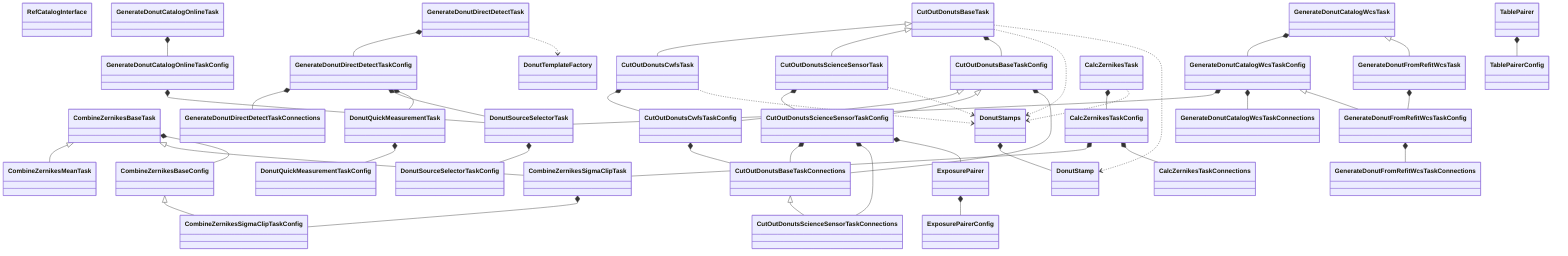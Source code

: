 classDiagram

class RefCatalogInterface
CombineZernikesBaseTask <|-- CombineZernikesMeanTask
CombineZernikesBaseTask <|-- CombineZernikesSigmaClipTask
CombineZernikesBaseTask *-- CombineZernikesBaseConfig
CombineZernikesBaseConfig <|-- CombineZernikesSigmaClipTaskConfig
CombineZernikesSigmaClipTask *-- CombineZernikesSigmaClipTaskConfig
DonutSourceSelectorTask *-- DonutSourceSelectorTaskConfig
DonutQuickMeasurementTask *-- DonutQuickMeasurementTaskConfig
GenerateDonutCatalogOnlineTaskConfig *-- DonutSourceSelectorTask
GenerateDonutCatalogOnlineTask *-- GenerateDonutCatalogOnlineTaskConfig
GenerateDonutDirectDetectTaskConfig *-- GenerateDonutDirectDetectTaskConnections
GenerateDonutDirectDetectTaskConfig *-- DonutSourceSelectorTask
GenerateDonutDirectDetectTaskConfig *-- DonutQuickMeasurementTask
GenerateDonutDirectDetectTask *-- GenerateDonutDirectDetectTaskConfig
GenerateDonutDirectDetectTask ..> DonutTemplateFactory
GenerateDonutCatalogWcsTaskConfig *-- DonutSourceSelectorTask
GenerateDonutCatalogWcsTaskConfig *-- GenerateDonutCatalogWcsTaskConnections
GenerateDonutCatalogWcsTask *-- GenerateDonutCatalogWcsTaskConfig
DonutStamps *-- DonutStamp
CutOutDonutsBaseTaskConfig <|-- CutOutDonutsCwfsTaskConfig
CutOutDonutsBaseTask <|-- CutOutDonutsCwfsTask
CutOutDonutsCwfsTaskConfig *-- CutOutDonutsBaseTaskConnections
CutOutDonutsCwfsTask *-- CutOutDonutsCwfsTaskConfig
CutOutDonutsCwfsTask ..> DonutStamps
CutOutDonutsBaseTaskConfig <|-- CutOutDonutsScienceSensorTaskConfig
CutOutDonutsBaseTask <|-- CutOutDonutsScienceSensorTask
CutOutDonutsScienceSensorTaskConfig *-- CutOutDonutsBaseTaskConnections
CutOutDonutsScienceSensorTask *-- CutOutDonutsScienceSensorTaskConfig
CutOutDonutsBaseTaskConnections <|-- CutOutDonutsScienceSensorTaskConnections
CutOutDonutsScienceSensorTaskConfig *-- CutOutDonutsScienceSensorTaskConnections
CutOutDonutsScienceSensorTaskConfig *-- ExposurePairer
CutOutDonutsScienceSensorTask ..> DonutStamps
CutOutDonutsBaseTaskConfig *-- CutOutDonutsBaseTaskConnections
CutOutDonutsBaseTask *-- CutOutDonutsBaseTaskConfig
CutOutDonutsBaseTask ..> DonutStamps
CutOutDonutsBaseTask ..> DonutStamp
CalcZernikesTaskConfig *-- CombineZernikesSigmaClipTask
CalcZernikesTaskConfig *-- CalcZernikesTaskConnections
CalcZernikesTask *-- CalcZernikesTaskConfig
CalcZernikesTask ..> DonutStamps
GenerateDonutFromRefitWcsTaskConfig *-- GenerateDonutFromRefitWcsTaskConnections
GenerateDonutCatalogWcsTaskConfig <|-- GenerateDonutFromRefitWcsTaskConfig
GenerateDonutFromRefitWcsTask *-- GenerateDonutFromRefitWcsTaskConfig
GenerateDonutCatalogWcsTask <|-- GenerateDonutFromRefitWcsTask
ExposurePairer *-- ExposurePairerConfig
TablePairer *-- TablePairerConfig